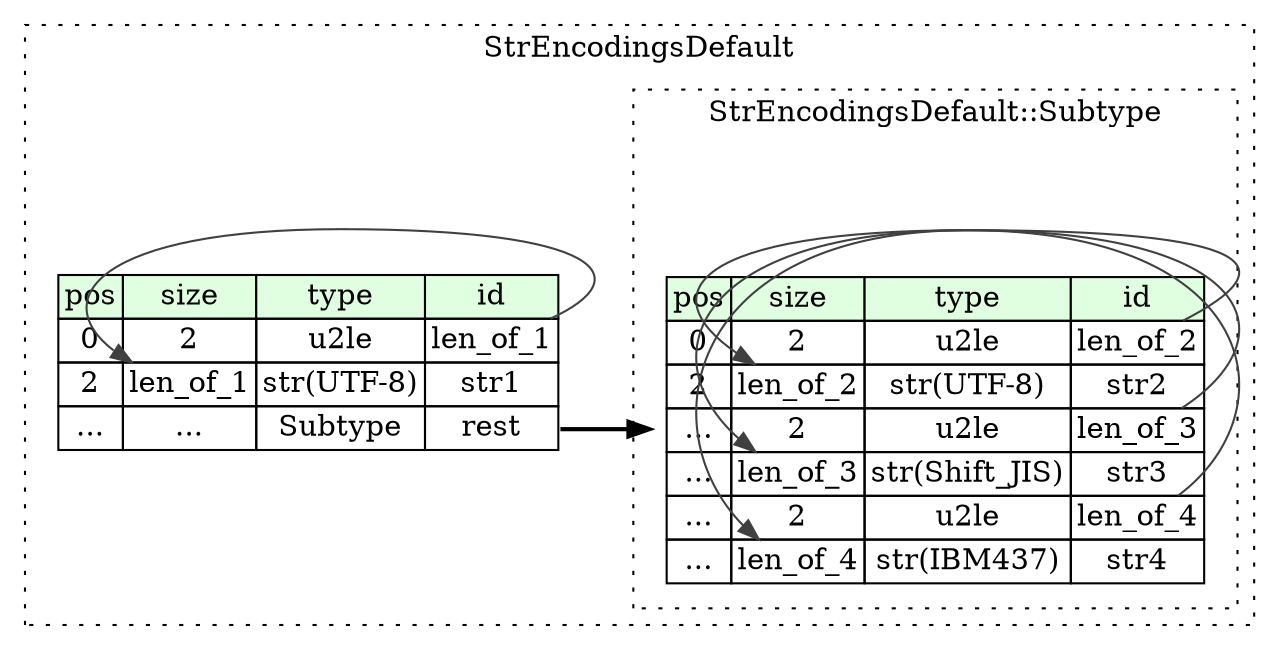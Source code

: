 digraph {
	rankdir=LR;
	node [shape=plaintext];
	subgraph cluster__str_encodings_default {
		label="StrEncodingsDefault";
		graph[style=dotted];

		str_encodings_default__seq [label=<<TABLE BORDER="0" CELLBORDER="1" CELLSPACING="0">
			<TR><TD BGCOLOR="#E0FFE0">pos</TD><TD BGCOLOR="#E0FFE0">size</TD><TD BGCOLOR="#E0FFE0">type</TD><TD BGCOLOR="#E0FFE0">id</TD></TR>
			<TR><TD PORT="len_of_1_pos">0</TD><TD PORT="len_of_1_size">2</TD><TD>u2le</TD><TD PORT="len_of_1_type">len_of_1</TD></TR>
			<TR><TD PORT="str1_pos">2</TD><TD PORT="str1_size">len_of_1</TD><TD>str(UTF-8)</TD><TD PORT="str1_type">str1</TD></TR>
			<TR><TD PORT="rest_pos">...</TD><TD PORT="rest_size">...</TD><TD>Subtype</TD><TD PORT="rest_type">rest</TD></TR>
		</TABLE>>];
		subgraph cluster__subtype {
			label="StrEncodingsDefault::Subtype";
			graph[style=dotted];

			subtype__seq [label=<<TABLE BORDER="0" CELLBORDER="1" CELLSPACING="0">
				<TR><TD BGCOLOR="#E0FFE0">pos</TD><TD BGCOLOR="#E0FFE0">size</TD><TD BGCOLOR="#E0FFE0">type</TD><TD BGCOLOR="#E0FFE0">id</TD></TR>
				<TR><TD PORT="len_of_2_pos">0</TD><TD PORT="len_of_2_size">2</TD><TD>u2le</TD><TD PORT="len_of_2_type">len_of_2</TD></TR>
				<TR><TD PORT="str2_pos">2</TD><TD PORT="str2_size">len_of_2</TD><TD>str(UTF-8)</TD><TD PORT="str2_type">str2</TD></TR>
				<TR><TD PORT="len_of_3_pos">...</TD><TD PORT="len_of_3_size">2</TD><TD>u2le</TD><TD PORT="len_of_3_type">len_of_3</TD></TR>
				<TR><TD PORT="str3_pos">...</TD><TD PORT="str3_size">len_of_3</TD><TD>str(Shift_JIS)</TD><TD PORT="str3_type">str3</TD></TR>
				<TR><TD PORT="len_of_4_pos">...</TD><TD PORT="len_of_4_size">2</TD><TD>u2le</TD><TD PORT="len_of_4_type">len_of_4</TD></TR>
				<TR><TD PORT="str4_pos">...</TD><TD PORT="str4_size">len_of_4</TD><TD>str(IBM437)</TD><TD PORT="str4_type">str4</TD></TR>
			</TABLE>>];
		}
	}
	str_encodings_default__seq:len_of_1_type -> str_encodings_default__seq:str1_size [color="#404040"];
	str_encodings_default__seq:rest_type -> subtype__seq [style=bold];
	subtype__seq:len_of_2_type -> subtype__seq:str2_size [color="#404040"];
	subtype__seq:len_of_3_type -> subtype__seq:str3_size [color="#404040"];
	subtype__seq:len_of_4_type -> subtype__seq:str4_size [color="#404040"];
}
